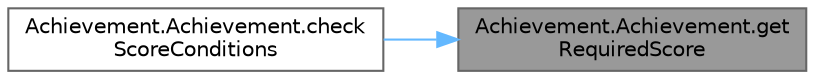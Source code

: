 digraph "Achievement.Achievement.getRequiredScore"
{
 // LATEX_PDF_SIZE
  bgcolor="transparent";
  edge [fontname=Helvetica,fontsize=10,labelfontname=Helvetica,labelfontsize=10];
  node [fontname=Helvetica,fontsize=10,shape=box,height=0.2,width=0.4];
  rankdir="RL";
  Node1 [id="Node000001",label="Achievement.Achievement.get\lRequiredScore",height=0.2,width=0.4,color="gray40", fillcolor="grey60", style="filled", fontcolor="black",tooltip=" "];
  Node1 -> Node2 [id="edge1_Node000001_Node000002",dir="back",color="steelblue1",style="solid",tooltip=" "];
  Node2 [id="Node000002",label="Achievement.Achievement.check\lScoreConditions",height=0.2,width=0.4,color="grey40", fillcolor="white", style="filled",URL="$class_achievement_1_1_achievement.html#a2c2e46d3b572a17f30f82c52fa6e2c92",tooltip=" "];
}
